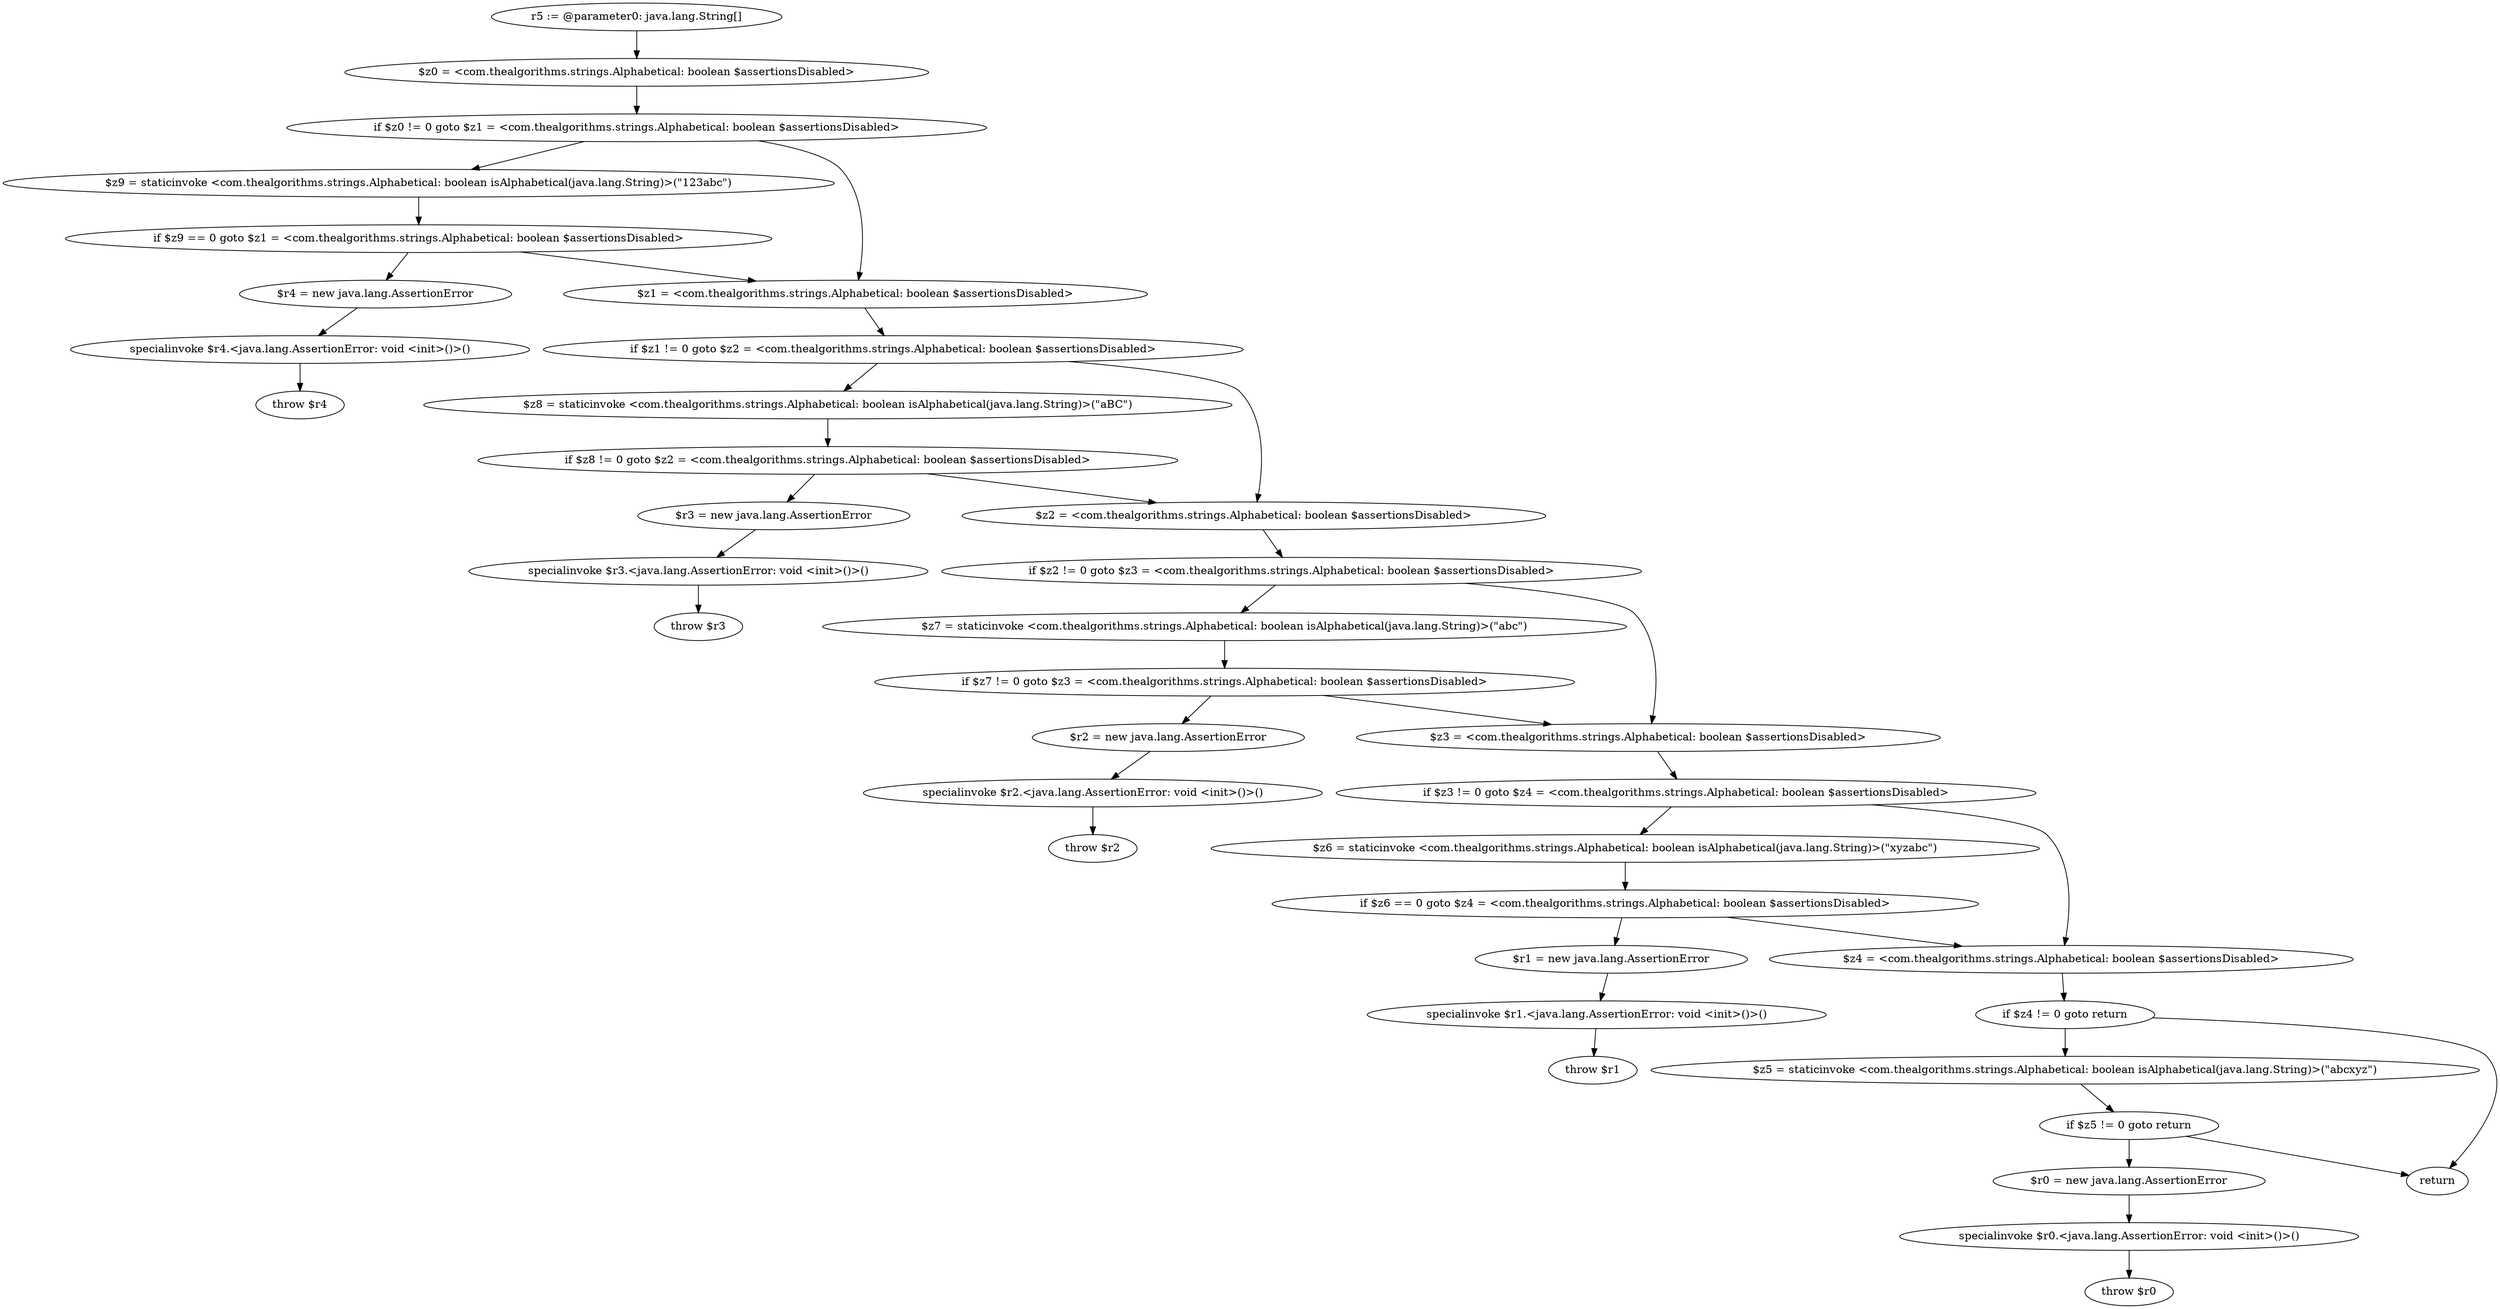 digraph "unitGraph" {
    "r5 := @parameter0: java.lang.String[]"
    "$z0 = <com.thealgorithms.strings.Alphabetical: boolean $assertionsDisabled>"
    "if $z0 != 0 goto $z1 = <com.thealgorithms.strings.Alphabetical: boolean $assertionsDisabled>"
    "$z9 = staticinvoke <com.thealgorithms.strings.Alphabetical: boolean isAlphabetical(java.lang.String)>(\"123abc\")"
    "if $z9 == 0 goto $z1 = <com.thealgorithms.strings.Alphabetical: boolean $assertionsDisabled>"
    "$r4 = new java.lang.AssertionError"
    "specialinvoke $r4.<java.lang.AssertionError: void <init>()>()"
    "throw $r4"
    "$z1 = <com.thealgorithms.strings.Alphabetical: boolean $assertionsDisabled>"
    "if $z1 != 0 goto $z2 = <com.thealgorithms.strings.Alphabetical: boolean $assertionsDisabled>"
    "$z8 = staticinvoke <com.thealgorithms.strings.Alphabetical: boolean isAlphabetical(java.lang.String)>(\"aBC\")"
    "if $z8 != 0 goto $z2 = <com.thealgorithms.strings.Alphabetical: boolean $assertionsDisabled>"
    "$r3 = new java.lang.AssertionError"
    "specialinvoke $r3.<java.lang.AssertionError: void <init>()>()"
    "throw $r3"
    "$z2 = <com.thealgorithms.strings.Alphabetical: boolean $assertionsDisabled>"
    "if $z2 != 0 goto $z3 = <com.thealgorithms.strings.Alphabetical: boolean $assertionsDisabled>"
    "$z7 = staticinvoke <com.thealgorithms.strings.Alphabetical: boolean isAlphabetical(java.lang.String)>(\"abc\")"
    "if $z7 != 0 goto $z3 = <com.thealgorithms.strings.Alphabetical: boolean $assertionsDisabled>"
    "$r2 = new java.lang.AssertionError"
    "specialinvoke $r2.<java.lang.AssertionError: void <init>()>()"
    "throw $r2"
    "$z3 = <com.thealgorithms.strings.Alphabetical: boolean $assertionsDisabled>"
    "if $z3 != 0 goto $z4 = <com.thealgorithms.strings.Alphabetical: boolean $assertionsDisabled>"
    "$z6 = staticinvoke <com.thealgorithms.strings.Alphabetical: boolean isAlphabetical(java.lang.String)>(\"xyzabc\")"
    "if $z6 == 0 goto $z4 = <com.thealgorithms.strings.Alphabetical: boolean $assertionsDisabled>"
    "$r1 = new java.lang.AssertionError"
    "specialinvoke $r1.<java.lang.AssertionError: void <init>()>()"
    "throw $r1"
    "$z4 = <com.thealgorithms.strings.Alphabetical: boolean $assertionsDisabled>"
    "if $z4 != 0 goto return"
    "$z5 = staticinvoke <com.thealgorithms.strings.Alphabetical: boolean isAlphabetical(java.lang.String)>(\"abcxyz\")"
    "if $z5 != 0 goto return"
    "$r0 = new java.lang.AssertionError"
    "specialinvoke $r0.<java.lang.AssertionError: void <init>()>()"
    "throw $r0"
    "return"
    "r5 := @parameter0: java.lang.String[]"->"$z0 = <com.thealgorithms.strings.Alphabetical: boolean $assertionsDisabled>";
    "$z0 = <com.thealgorithms.strings.Alphabetical: boolean $assertionsDisabled>"->"if $z0 != 0 goto $z1 = <com.thealgorithms.strings.Alphabetical: boolean $assertionsDisabled>";
    "if $z0 != 0 goto $z1 = <com.thealgorithms.strings.Alphabetical: boolean $assertionsDisabled>"->"$z9 = staticinvoke <com.thealgorithms.strings.Alphabetical: boolean isAlphabetical(java.lang.String)>(\"123abc\")";
    "if $z0 != 0 goto $z1 = <com.thealgorithms.strings.Alphabetical: boolean $assertionsDisabled>"->"$z1 = <com.thealgorithms.strings.Alphabetical: boolean $assertionsDisabled>";
    "$z9 = staticinvoke <com.thealgorithms.strings.Alphabetical: boolean isAlphabetical(java.lang.String)>(\"123abc\")"->"if $z9 == 0 goto $z1 = <com.thealgorithms.strings.Alphabetical: boolean $assertionsDisabled>";
    "if $z9 == 0 goto $z1 = <com.thealgorithms.strings.Alphabetical: boolean $assertionsDisabled>"->"$r4 = new java.lang.AssertionError";
    "if $z9 == 0 goto $z1 = <com.thealgorithms.strings.Alphabetical: boolean $assertionsDisabled>"->"$z1 = <com.thealgorithms.strings.Alphabetical: boolean $assertionsDisabled>";
    "$r4 = new java.lang.AssertionError"->"specialinvoke $r4.<java.lang.AssertionError: void <init>()>()";
    "specialinvoke $r4.<java.lang.AssertionError: void <init>()>()"->"throw $r4";
    "$z1 = <com.thealgorithms.strings.Alphabetical: boolean $assertionsDisabled>"->"if $z1 != 0 goto $z2 = <com.thealgorithms.strings.Alphabetical: boolean $assertionsDisabled>";
    "if $z1 != 0 goto $z2 = <com.thealgorithms.strings.Alphabetical: boolean $assertionsDisabled>"->"$z8 = staticinvoke <com.thealgorithms.strings.Alphabetical: boolean isAlphabetical(java.lang.String)>(\"aBC\")";
    "if $z1 != 0 goto $z2 = <com.thealgorithms.strings.Alphabetical: boolean $assertionsDisabled>"->"$z2 = <com.thealgorithms.strings.Alphabetical: boolean $assertionsDisabled>";
    "$z8 = staticinvoke <com.thealgorithms.strings.Alphabetical: boolean isAlphabetical(java.lang.String)>(\"aBC\")"->"if $z8 != 0 goto $z2 = <com.thealgorithms.strings.Alphabetical: boolean $assertionsDisabled>";
    "if $z8 != 0 goto $z2 = <com.thealgorithms.strings.Alphabetical: boolean $assertionsDisabled>"->"$r3 = new java.lang.AssertionError";
    "if $z8 != 0 goto $z2 = <com.thealgorithms.strings.Alphabetical: boolean $assertionsDisabled>"->"$z2 = <com.thealgorithms.strings.Alphabetical: boolean $assertionsDisabled>";
    "$r3 = new java.lang.AssertionError"->"specialinvoke $r3.<java.lang.AssertionError: void <init>()>()";
    "specialinvoke $r3.<java.lang.AssertionError: void <init>()>()"->"throw $r3";
    "$z2 = <com.thealgorithms.strings.Alphabetical: boolean $assertionsDisabled>"->"if $z2 != 0 goto $z3 = <com.thealgorithms.strings.Alphabetical: boolean $assertionsDisabled>";
    "if $z2 != 0 goto $z3 = <com.thealgorithms.strings.Alphabetical: boolean $assertionsDisabled>"->"$z7 = staticinvoke <com.thealgorithms.strings.Alphabetical: boolean isAlphabetical(java.lang.String)>(\"abc\")";
    "if $z2 != 0 goto $z3 = <com.thealgorithms.strings.Alphabetical: boolean $assertionsDisabled>"->"$z3 = <com.thealgorithms.strings.Alphabetical: boolean $assertionsDisabled>";
    "$z7 = staticinvoke <com.thealgorithms.strings.Alphabetical: boolean isAlphabetical(java.lang.String)>(\"abc\")"->"if $z7 != 0 goto $z3 = <com.thealgorithms.strings.Alphabetical: boolean $assertionsDisabled>";
    "if $z7 != 0 goto $z3 = <com.thealgorithms.strings.Alphabetical: boolean $assertionsDisabled>"->"$r2 = new java.lang.AssertionError";
    "if $z7 != 0 goto $z3 = <com.thealgorithms.strings.Alphabetical: boolean $assertionsDisabled>"->"$z3 = <com.thealgorithms.strings.Alphabetical: boolean $assertionsDisabled>";
    "$r2 = new java.lang.AssertionError"->"specialinvoke $r2.<java.lang.AssertionError: void <init>()>()";
    "specialinvoke $r2.<java.lang.AssertionError: void <init>()>()"->"throw $r2";
    "$z3 = <com.thealgorithms.strings.Alphabetical: boolean $assertionsDisabled>"->"if $z3 != 0 goto $z4 = <com.thealgorithms.strings.Alphabetical: boolean $assertionsDisabled>";
    "if $z3 != 0 goto $z4 = <com.thealgorithms.strings.Alphabetical: boolean $assertionsDisabled>"->"$z6 = staticinvoke <com.thealgorithms.strings.Alphabetical: boolean isAlphabetical(java.lang.String)>(\"xyzabc\")";
    "if $z3 != 0 goto $z4 = <com.thealgorithms.strings.Alphabetical: boolean $assertionsDisabled>"->"$z4 = <com.thealgorithms.strings.Alphabetical: boolean $assertionsDisabled>";
    "$z6 = staticinvoke <com.thealgorithms.strings.Alphabetical: boolean isAlphabetical(java.lang.String)>(\"xyzabc\")"->"if $z6 == 0 goto $z4 = <com.thealgorithms.strings.Alphabetical: boolean $assertionsDisabled>";
    "if $z6 == 0 goto $z4 = <com.thealgorithms.strings.Alphabetical: boolean $assertionsDisabled>"->"$r1 = new java.lang.AssertionError";
    "if $z6 == 0 goto $z4 = <com.thealgorithms.strings.Alphabetical: boolean $assertionsDisabled>"->"$z4 = <com.thealgorithms.strings.Alphabetical: boolean $assertionsDisabled>";
    "$r1 = new java.lang.AssertionError"->"specialinvoke $r1.<java.lang.AssertionError: void <init>()>()";
    "specialinvoke $r1.<java.lang.AssertionError: void <init>()>()"->"throw $r1";
    "$z4 = <com.thealgorithms.strings.Alphabetical: boolean $assertionsDisabled>"->"if $z4 != 0 goto return";
    "if $z4 != 0 goto return"->"$z5 = staticinvoke <com.thealgorithms.strings.Alphabetical: boolean isAlphabetical(java.lang.String)>(\"abcxyz\")";
    "if $z4 != 0 goto return"->"return";
    "$z5 = staticinvoke <com.thealgorithms.strings.Alphabetical: boolean isAlphabetical(java.lang.String)>(\"abcxyz\")"->"if $z5 != 0 goto return";
    "if $z5 != 0 goto return"->"$r0 = new java.lang.AssertionError";
    "if $z5 != 0 goto return"->"return";
    "$r0 = new java.lang.AssertionError"->"specialinvoke $r0.<java.lang.AssertionError: void <init>()>()";
    "specialinvoke $r0.<java.lang.AssertionError: void <init>()>()"->"throw $r0";
}
